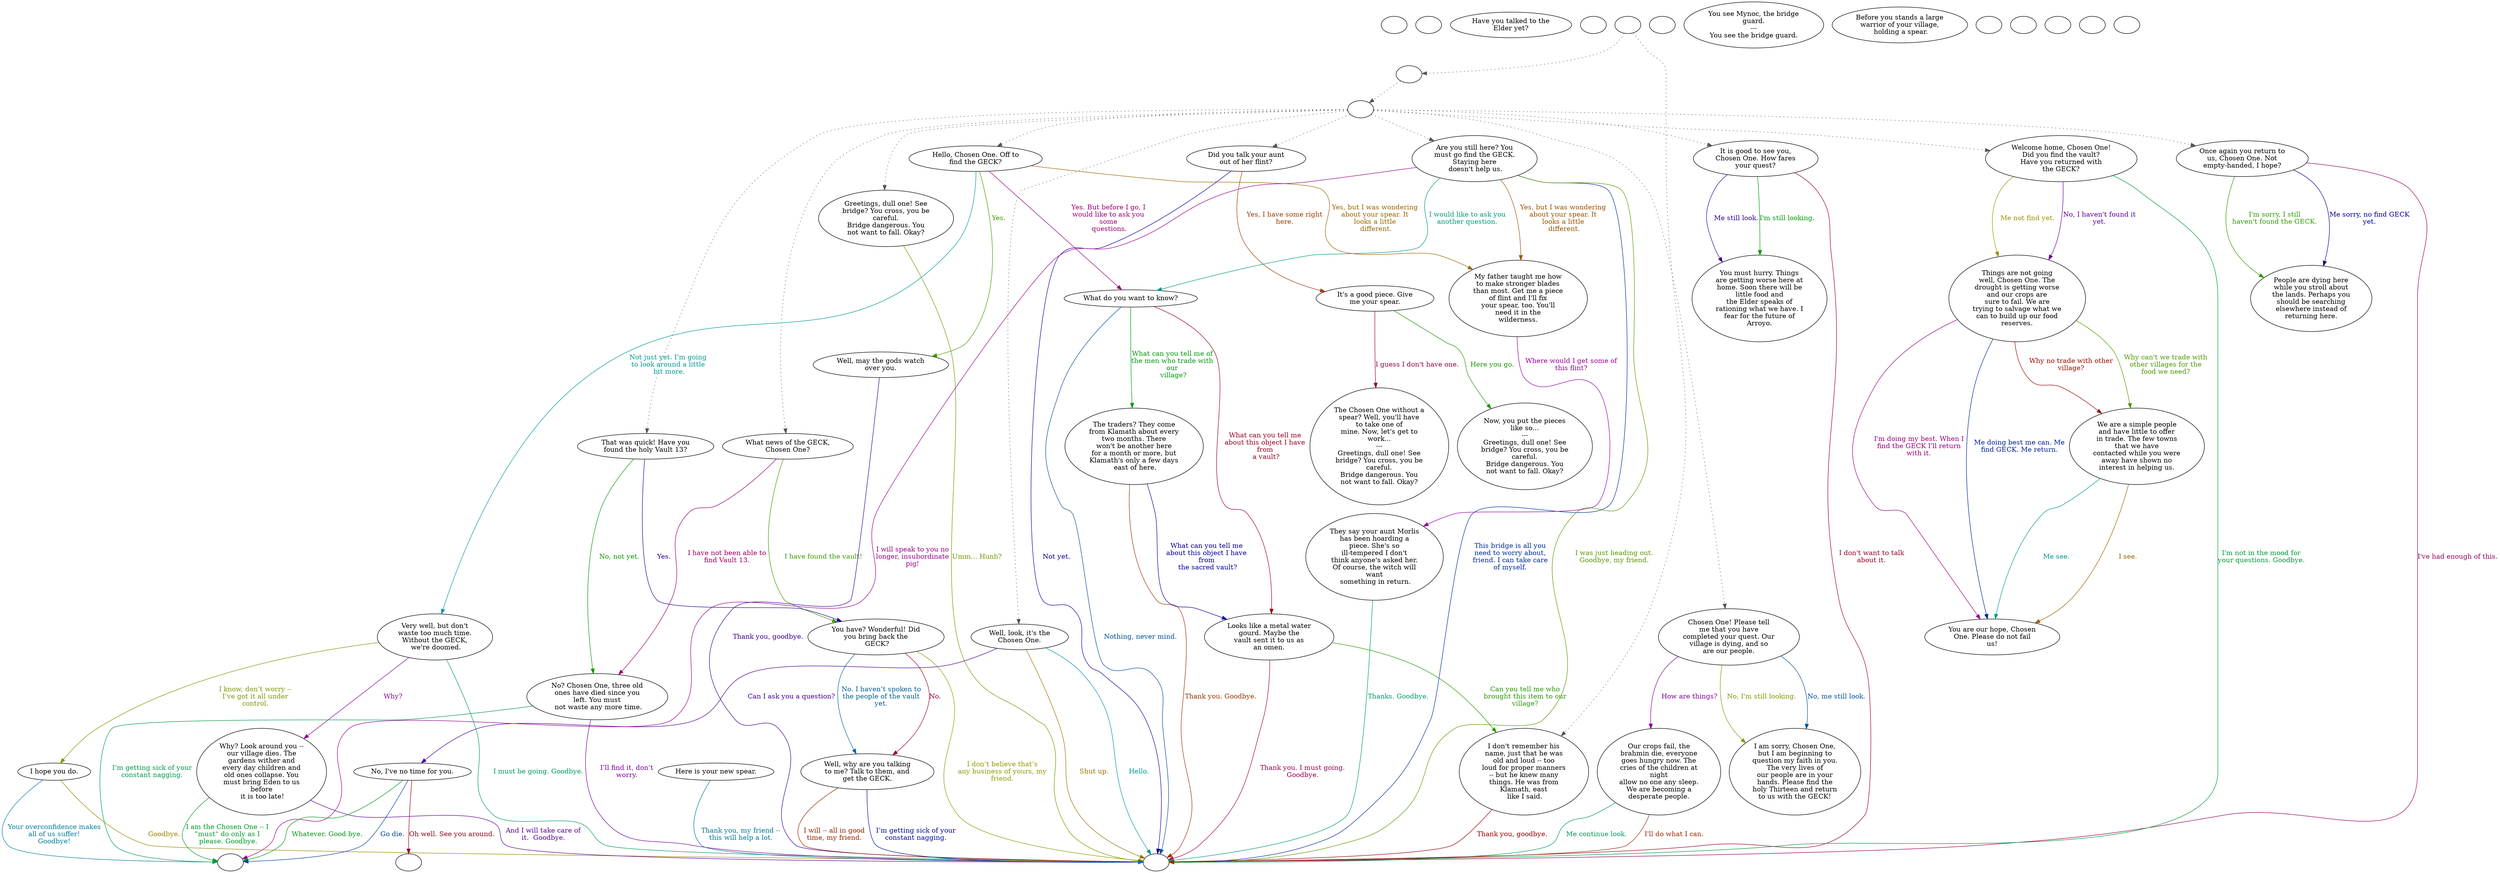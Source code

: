 digraph ACMynoc {
  "checkPartyMembersNearDoor" [style=filled       fillcolor="#FFFFFF"       color="#000000"]
  "checkPartyMembersNearDoor" [label=""]
  "start" [style=filled       fillcolor="#FFFFFF"       color="#000000"]
  "start" [label=""]
  "critter_p_proc" [style=filled       fillcolor="#FFFFFF"       color="#000000"]
  "critter_p_proc" [label="Have you talked to the\nElder yet?"]
  "pickup_p_proc" [style=filled       fillcolor="#FFFFFF"       color="#000000"]
  "pickup_p_proc" [label=""]
  "talk_p_proc" [style=filled       fillcolor="#FFFFFF"       color="#000000"]
  "talk_p_proc" -> "Node009" [style=dotted color="#555555"]
  "talk_p_proc" -> "Node000" [style=dotted color="#555555"]
  "talk_p_proc" [label=""]
  "destroy_p_proc" [style=filled       fillcolor="#FFFFFF"       color="#000000"]
  "destroy_p_proc" [label=""]
  "look_at_p_proc" [style=filled       fillcolor="#FFFFFF"       color="#000000"]
  "look_at_p_proc" [label="You see Mynoc, the bridge\nguard.\n---\nYou see the bridge guard."]
  "description_p_proc" [style=filled       fillcolor="#FFFFFF"       color="#000000"]
  "description_p_proc" [label="Before you stands a large\nwarrior of your village,\n holding a spear."]
  "use_skill_on_p_proc" [style=filled       fillcolor="#FFFFFF"       color="#000000"]
  "use_skill_on_p_proc" [label=""]
  "damage_p_proc" [style=filled       fillcolor="#FFFFFF"       color="#000000"]
  "damage_p_proc" [label=""]
  "map_enter_p_proc" [style=filled       fillcolor="#FFFFFF"       color="#000000"]
  "map_enter_p_proc" [label=""]
  "Node995" [style=filled       fillcolor="#FFFFFF"       color="#000000"]
  "Node995" [label=""]
  "Node996" [style=filled       fillcolor="#FFFFFF"       color="#000000"]
  "Node996" [label=""]
  "Node997" [style=filled       fillcolor="#FFFFFF"       color="#000000"]
  "Node997" -> "Node018" [style=dotted color="#555555"]
  "Node997" -> "Node036" [style=dotted color="#555555"]
  "Node997" -> "Node033" [style=dotted color="#555555"]
  "Node997" -> "Node031" [style=dotted color="#555555"]
  "Node997" -> "Node027" [style=dotted color="#555555"]
  "Node997" -> "Node016" [style=dotted color="#555555"]
  "Node997" -> "Node015" [style=dotted color="#555555"]
  "Node997" -> "Node011" [style=dotted color="#555555"]
  "Node997" -> "Node001" [style=dotted color="#555555"]
  "Node997" -> "Node022" [style=dotted color="#555555"]
  "Node997" -> "Node010" [style=dotted color="#555555"]
  "Node997" [label=""]
  "Node998" [style=filled       fillcolor="#FFFFFF"       color="#000000"]
  "Node998" [label=""]
  "Node999" [style=filled       fillcolor="#FFFFFF"       color="#000000"]
  "Node999" [label=""]
  "Node000" [style=filled       fillcolor="#FFFFFF"       color="#000000"]
  "Node000" -> "Node997" [style=dotted color="#555555"]
  "Node000" [label=""]
  "Node001" [style=filled       fillcolor="#FFFFFF"       color="#000000"]
  "Node001" [label="Hello, Chosen One. Off to\nfind the GECK?"]
  "Node001" -> "Node002" [label="Yes." color="#469900" fontcolor="#469900"]
  "Node001" -> "Node003" [label="Yes. But before I go, I\nwould like to ask you\nsome\n questions." color="#990073" fontcolor="#990073"]
  "Node001" -> "Node004" [label="Not just yet. I’m going\nto look around a little\n bit more." color="#009993" fontcolor="#009993"]
  "Node001" -> "Node020" [label="Yes, but I was wondering\nabout your spear. It\nlooks a little\n different." color="#996600" fontcolor="#996600"]
  "Node002" [style=filled       fillcolor="#FFFFFF"       color="#000000"]
  "Node002" [label="Well, may the gods watch\nover you."]
  "Node002" -> "Node999" [label="Thank you, goodbye." color="#390099" fontcolor="#390099"]
  "Node003" [style=filled       fillcolor="#FFFFFF"       color="#000000"]
  "Node003" [label="What do you want to know?"]
  "Node003" -> "Node005" [label="What can you tell me of\nthe men who trade with\nour\n village?" color="#00990D" fontcolor="#00990D"]
  "Node003" -> "Node006" [label="What can you tell me\nabout this object I have\nfrom\n a vault?" color="#990020" fontcolor="#990020"]
  "Node003" -> "Node999" [label="Nothing, never mind." color="#004D99" fontcolor="#004D99"]
  "Node004" [style=filled       fillcolor="#FFFFFF"       color="#000000"]
  "Node004" [label="Very well, but don't\nwaste too much time.\nWithout the GECK,\n we're doomed."]
  "Node004" -> "Node007" [label="I know, don’t worry --\nI’ve got it all under\ncontrol." color="#799900" fontcolor="#799900"]
  "Node004" -> "Node008" [label="Why?" color="#8C0099" fontcolor="#8C0099"]
  "Node004" -> "Node999" [label="I must be going. Goodbye." color="#009960" fontcolor="#009960"]
  "Node005" [style=filled       fillcolor="#FFFFFF"       color="#000000"]
  "Node005" [label="The traders? They come\nfrom Klamath about every\ntwo months. There\nwon't be another here\nfor a month or more, but\nKlamath's only a few days\n east of here."]
  "Node005" -> "Node999" [label="Thank you. Goodbye." color="#993300" fontcolor="#993300"]
  "Node005" -> "Node006" [label="What can you tell me\nabout this object I have\nfrom\n the sacred vault?" color="#060099" fontcolor="#060099"]
  "Node006" [style=filled       fillcolor="#FFFFFF"       color="#000000"]
  "Node006" [label="Looks like a metal water\ngourd. Maybe the\nvault sent it to us as\nan omen."]
  "Node006" -> "Node009" [label="Can you tell me who\nbrought this item to our\nvillage?" color="#269900" fontcolor="#269900"]
  "Node006" -> "Node999" [label="Thank you. I must going.\nGoodbye." color="#990053" fontcolor="#990053"]
  "Node007" [style=filled       fillcolor="#FFFFFF"       color="#000000"]
  "Node007" [label="I hope you do."]
  "Node007" -> "Node996" [label="Your overconfidence makes\nall of us suffer!\nGoodbye!" color="#008099" fontcolor="#008099"]
  "Node007" -> "Node999" [label="Goodbye." color="#998600" fontcolor="#998600"]
  "Node008" [style=filled       fillcolor="#FFFFFF"       color="#000000"]
  "Node008" [label="Why? Look around you --\nour village dies. The\ngardens wither and\nevery day children and\nold ones collapse. You\nmust bring Eden to us\nbefore\n it is too late!"]
  "Node008" -> "Node999" [label="And I will take care of\nit.  Goodbye." color="#590099" fontcolor="#590099"]
  "Node008" -> "Node996" [label="I am the Chosen One -- I\n\"must\" do only as I\n please. Goodbye." color="#00992C" fontcolor="#00992C"]
  "Node009" [style=filled       fillcolor="#FFFFFF"       color="#000000"]
  "Node009" [label="I don't remember his\nname, just that he was\nold and loud -- too\nloud for proper manners\n-- but he knew many\nthings. He was from\nKlamath, east\n like I said."]
  "Node009" -> "Node999" [label="Thank you, goodbye." color="#990000" fontcolor="#990000"]
  "Node010" [style=filled       fillcolor="#FFFFFF"       color="#000000"]
  "Node010" [label="Are you still here? You\nmust go find the GECK.\nStaying here\n doesn't help us."]
  "Node010" -> "Node999" [label="This bridge is all you\nneed to worry about,\nfriend. I can take care\nof myself." color="#002D99" fontcolor="#002D99"]
  "Node010" -> "Node999" [label="I was just heading out.\nGoodbye, my friend." color="#5A9900" fontcolor="#5A9900"]
  "Node010" -> "Node996" [label="I will speak to you no\nlonger, insubordinate\npig!" color="#990086" fontcolor="#990086"]
  "Node010" -> "Node003" [label="I would like to ask you\nanother question." color="#00997F" fontcolor="#00997F"]
  "Node010" -> "Node020" [label="Yes, but I was wondering\nabout your spear. It\nlooks a little\n different." color="#995200" fontcolor="#995200"]
  "Node011" [style=filled       fillcolor="#FFFFFF"       color="#000000"]
  "Node011" [label="That was quick! Have you\nfound the holy Vault 13?"]
  "Node011" -> "Node012" [label="Yes." color="#260099" fontcolor="#260099"]
  "Node011" -> "Node013" [label="No, not yet." color="#079900" fontcolor="#079900"]
  "Node012" [style=filled       fillcolor="#FFFFFF"       color="#000000"]
  "Node012" [label="You have? Wonderful! Did\nyou bring back the\n GECK?"]
  "Node012" -> "Node014" [label="No." color="#990033" fontcolor="#990033"]
  "Node012" -> "Node014" [label="No. I haven’t spoken to\nthe people of the vault\nyet." color="#006099" fontcolor="#006099"]
  "Node012" -> "Node999" [label="I don’t believe that’s\nany business of yours, my\nfriend." color="#8D9900" fontcolor="#8D9900"]
  "Node013" [style=filled       fillcolor="#FFFFFF"       color="#000000"]
  "Node013" [label="No? Chosen One, three old\nones have died since you\nleft. You must\n not waste any more time."]
  "Node013" -> "Node999" [label="I’ll find it, don’t\nworry." color="#790099" fontcolor="#790099"]
  "Node013" -> "Node996" [label="I’m getting sick of your\nconstant nagging." color="#00994C" fontcolor="#00994C"]
  "Node014" [style=filled       fillcolor="#FFFFFF"       color="#000000"]
  "Node014" [label="Well, why are you talking\nto me? Talk to them, and\nget the GECK."]
  "Node014" -> "Node999" [label="I will -- all in good\ntime, my friend." color="#991F00" fontcolor="#991F00"]
  "Node014" -> "Node999" [label="I’m getting sick of your\nconstant nagging." color="#000D99" fontcolor="#000D99"]
  "Node015" [style=filled       fillcolor="#FFFFFF"       color="#000000"]
  "Node015" [label="What news of the GECK,\nChosen One?"]
  "Node015" -> "Node012" [label="I have found the vault!" color="#3A9900" fontcolor="#3A9900"]
  "Node015" -> "Node013" [label="I have not been able to\nfind Vault 13." color="#990067" fontcolor="#990067"]
  "Node016" [style=filled       fillcolor="#FFFFFF"       color="#000000"]
  "Node016" [label="Well, look, it's the\nChosen One."]
  "Node016" -> "Node999" [label="Hello." color="#009399" fontcolor="#009399"]
  "Node016" -> "Node999" [label="Shut up." color="#997200" fontcolor="#997200"]
  "Node016" -> "Node017" [label="Can I ask you a question?" color="#450099" fontcolor="#450099"]
  "Node017" [style=filled       fillcolor="#FFFFFF"       color="#000000"]
  "Node017" [label="No, I've no time for you."]
  "Node017" -> "Node996" [label="Whatever. Good bye." color="#009919" fontcolor="#009919"]
  "Node017" -> "Node995" [label="Oh well. See you around." color="#990014" fontcolor="#990014"]
  "Node017" -> "Node996" [label="Go die." color="#004099" fontcolor="#004099"]
  "Node018" [style=filled       fillcolor="#FFFFFF"       color="#000000"]
  "Node018" [label="Greetings, dull one! See\nbridge? You cross, you be\ncareful.\nBridge dangerous. You\nnot want to fall. Okay?"]
  "Node018" -> "Node999" [label="Umm... Hunh?" color="#6D9900" fontcolor="#6D9900"]
  "Node019" [style=filled       fillcolor="#FFFFFF"       color="#000000"]
  "Node019" [label=""]
  "Node020" [style=filled       fillcolor="#FFFFFF"       color="#000000"]
  "Node020" [label="My father taught me how\nto make stronger blades\nthan most. Get me a piece\nof flint and I'll fix\nyour spear, too. You'll\nneed it in the\nwilderness."]
  "Node020" -> "Node021" [label="Where would I get some of\nthis flint?" color="#980099" fontcolor="#980099"]
  "Node021" [style=filled       fillcolor="#FFFFFF"       color="#000000"]
  "Node021" [label="They say your aunt Morlis\nhas been hoarding a\npiece. She's so\nill-tempered I don't\nthink anyone's asked her.\nOf course, the witch will\nwant\n something in return."]
  "Node021" -> "Node999" [label="Thanks. Goodbye." color="#00996C" fontcolor="#00996C"]
  "Node022" [style=filled       fillcolor="#FFFFFF"       color="#000000"]
  "Node022" [label="Did you talk your aunt\nout of her flint?"]
  "Node022" -> "Node023" [label="Yes, I have some right\nhere." color="#993F00" fontcolor="#993F00"]
  "Node022" -> "Node999" [label="Not yet." color="#120099" fontcolor="#120099"]
  "Node023" [style=filled       fillcolor="#FFFFFF"       color="#000000"]
  "Node023" [label="It's a good piece. Give\nme your spear."]
  "Node023" -> "Node024" [label="Here you go." color="#1A9900" fontcolor="#1A9900"]
  "Node023" -> "Node025" [label="I guess I don't have one." color="#990047" fontcolor="#990047"]
  "Node024" [style=filled       fillcolor="#FFFFFF"       color="#000000"]
  "Node024" [label="Now, you put the pieces\nlike so...\n---\nGreetings, dull one! See\nbridge? You cross, you be\ncareful.\nBridge dangerous. You\nnot want to fall. Okay?"]
  "Node025" [style=filled       fillcolor="#FFFFFF"       color="#000000"]
  "Node025" [label="The Chosen One without a\nspear? Well, you'll have\nto take one of\nmine. Now, let's get to\nwork...\n---\nGreetings, dull one! See\nbridge? You cross, you be\ncareful.\nBridge dangerous. You\nnot want to fall. Okay?"]
  "Node026" [style=filled       fillcolor="#FFFFFF"       color="#000000"]
  "Node026" [label="Here is your new spear."]
  "Node026" -> "Node999" [label="Thank you, my friend --\nthis will help a lot." color="#007499" fontcolor="#007499"]
  "Node027" [style=filled       fillcolor="#FFFFFF"       color="#000000"]
  "Node027" [label="Welcome home, Chosen One!\nDid you find the vault?\nHave you returned with\nthe GECK?"]
  "Node027" -> "Node028" [label="Me not find yet." color="#999200" fontcolor="#999200"]
  "Node027" -> "Node028" [label="No, I haven't found it\nyet." color="#650099" fontcolor="#650099"]
  "Node027" -> "Node999" [label="I'm not in the mood for\nyour questions. Goodbye." color="#009938" fontcolor="#009938"]
  "Node028" [style=filled       fillcolor="#FFFFFF"       color="#000000"]
  "Node028" [label="Things are not going\nwell, Chosen One. The\ndrought is getting worse\nand our crops are\nsure to fail. We are\ntrying to salvage what we\ncan to build up our food\nreserves."]
  "Node028" -> "Node029" [label="Why no trade with other\nvillage?" color="#990C00" fontcolor="#990C00"]
  "Node028" -> "Node030" [label="Me doing best me can. Me\nfind GECK. Me return." color="#002199" fontcolor="#002199"]
  "Node028" -> "Node029" [label="Why can't we trade with\nother villages for the\nfood we need?" color="#4D9900" fontcolor="#4D9900"]
  "Node028" -> "Node030" [label="I'm doing my best. When I\nfind the GECK I'll return\nwith it." color="#99007A" fontcolor="#99007A"]
  "Node029" [style=filled       fillcolor="#FFFFFF"       color="#000000"]
  "Node029" [label="We are a simple people\nand have little to offer\nin trade. The few towns\nthat we have\ncontacted while you were\naway have shown no\ninterest in helping us."]
  "Node029" -> "Node030" [label="Me see." color="#00998B" fontcolor="#00998B"]
  "Node029" -> "Node030" [label="I see." color="#995F00" fontcolor="#995F00"]
  "Node030" [style=filled       fillcolor="#FFFFFF"       color="#000000"]
  "Node030" [label="You are our hope, Chosen\nOne. Please do not fail\nus!"]
  "Node031" [style=filled       fillcolor="#FFFFFF"       color="#000000"]
  "Node031" [label="It is good to see you,\nChosen One. How fares\nyour quest?"]
  "Node031" -> "Node032" [label="Me still look." color="#320099" fontcolor="#320099"]
  "Node031" -> "Node032" [label="I'm still looking." color="#009905" fontcolor="#009905"]
  "Node031" -> "Node999" [label="I don't want to talk\nabout it." color="#990027" fontcolor="#990027"]
  "Node032" [style=filled       fillcolor="#FFFFFF"       color="#000000"]
  "Node032" [label="You must hurry. Things\nare getting worse here at\nhome. Soon there will be\nlittle food and\nthe Elder speaks of\nrationing what we have. I\nfear for the future of\nArroyo."]
  "Node033" [style=filled       fillcolor="#FFFFFF"       color="#000000"]
  "Node033" [label="Chosen One! Please tell\nme that you have\ncompleted your quest. Our\nvillage is dying, and so\n are our people. "]
  "Node033" -> "Node034" [label="No, me still look." color="#005499" fontcolor="#005499"]
  "Node033" -> "Node034" [label="No, I'm still looking." color="#819900" fontcolor="#819900"]
  "Node033" -> "Node035" [label="How are things?" color="#850099" fontcolor="#850099"]
  "Node034" [style=filled       fillcolor="#FFFFFF"       color="#000000"]
  "Node034" [label="I am sorry, Chosen One,\nbut I am beginning to\nquestion my faith in you.\nThe very lives of\nour people are in your\nhands. Please find the\nholy Thirteen and return\nto us with the GECK!"]
  "Node035" [style=filled       fillcolor="#FFFFFF"       color="#000000"]
  "Node035" [label="Our crops fail, the\nbrahmin die, everyone\ngoes hungry now. The\ncries of the children at\nnight\nallow no one any sleep.\nWe are becoming a\ndesperate people."]
  "Node035" -> "Node999" [label="Me continue look." color="#009958" fontcolor="#009958"]
  "Node035" -> "Node999" [label="I'll do what I can." color="#992B00" fontcolor="#992B00"]
  "Node036" [style=filled       fillcolor="#FFFFFF"       color="#000000"]
  "Node036" [label="Once again you return to\nus, Chosen One. Not\nempty-handed, I hope?"]
  "Node036" -> "Node037" [label="Me sorry, no find GECK\nyet." color="#000199" fontcolor="#000199"]
  "Node036" -> "Node037" [label="I'm sorry, I still\nhaven't found the GECK." color="#2E9900" fontcolor="#2E9900"]
  "Node036" -> "Node999" [label="I've had enough of this." color="#99005B" fontcolor="#99005B"]
  "Node037" [style=filled       fillcolor="#FFFFFF"       color="#000000"]
  "Node037" [label="People are dying here\nwhile you stroll about\nthe lands. Perhaps you\nshould be searching\nelsewhere instead of\nreturning here."]
}
